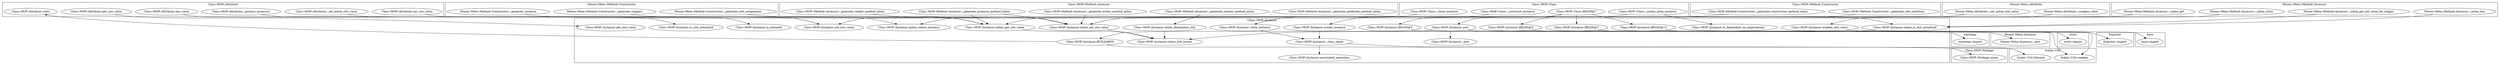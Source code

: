 digraph {
graph [overlap=false]
subgraph cluster_warnings {
	label="warnings";
	"warnings::import";
}
subgraph cluster_Moose_Meta_Method_Constructor {
	label="Moose::Meta::Method::Constructor";
	"Moose::Meta::Method::Constructor::_generate_instance";
	"Moose::Meta::Method::Constructor::_generate_slot_assignment";
	"Moose::Meta::Method::Constructor::_generate_triggers";
}
subgraph cluster_Moose_Meta_Instance {
	label="Moose::Meta::Instance";
	"Moose::Meta::Instance::_new";
}
subgraph cluster_Scalar_Util {
	label="Scalar::Util";
	"Scalar::Util::blessed";
	"Scalar::Util::weaken";
}
subgraph cluster_Class_MOP_Method_Accessor {
	label="Class::MOP::Method::Accessor";
	"Class::MOP::Method::Accessor::_generate_accessor_method_inline";
	"Class::MOP::Method::Accessor::_generate_writer_method_inline";
	"Class::MOP::Method::Accessor::_generate_reader_method_inline";
	"Class::MOP::Method::Accessor::_generate_clearer_method_inline";
	"Class::MOP::Method::Accessor::_generate_predicate_method_inline";
}
subgraph cluster_base {
	label="base";
	"base::import";
}
subgraph cluster_strict {
	label="strict";
	"strict::import";
}
subgraph cluster_Class_MOP_Class {
	label="Class::MOP::Class";
	"Class::MOP::Class::_create_meta_instance";
	"Class::MOP::Class::BEGIN@7";
	"Class::MOP::Class::_construct_instance";
	"Class::MOP::Class::_clone_instance";
}
subgraph cluster_Class_MOP_Instance {
	label="Class::MOP::Instance";
	"Class::MOP::Instance::inline_is_slot_initialized";
	"Class::MOP::Instance::_class_name";
	"Class::MOP::Instance::is_dependent_on_superclasses";
	"Class::MOP::Instance::BEGIN@5";
	"Class::MOP::Instance::is_inlinable";
	"Class::MOP::Instance::new";
	"Class::MOP::Instance::inline_get_slot_value";
	"Class::MOP::Instance::BUILDARGS";
	"Class::MOP::Instance::BEGIN@4";
	"Class::MOP::Instance::set_slot_value";
	"Class::MOP::Instance::_new";
	"Class::MOP::Instance::create_instance";
	"Class::MOP::Instance::get_slot_value";
	"Class::MOP::Instance::inline_set_slot_value";
	"Class::MOP::Instance::weaken_slot_value";
	"Class::MOP::Instance::is_slot_initialized";
	"Class::MOP::Instance::inline_deinitialize_slot";
	"Class::MOP::Instance::associated_metaclass";
	"Class::MOP::Instance::clone_instance";
	"Class::MOP::Instance::inline_create_instance";
	"Class::MOP::Instance::BEGIN@7";
	"Class::MOP::Instance::inline_slot_access";
	"Class::MOP::Instance::BEGIN@13";
}
subgraph cluster_Class_MOP_Method_Constructor {
	label="Class::MOP::Method::Constructor";
	"Class::MOP::Method::Constructor::_generate_constructor_method_inline";
	"Class::MOP::Method::Constructor::_generate_slot_initializer";
}
subgraph cluster_Exporter {
	label="Exporter";
	"Exporter::import";
}
subgraph cluster_Class_MOP_Attribute {
	label="Class::MOP::Attribute";
	"Class::MOP::Attribute::_process_accessors";
	"Class::MOP::Attribute::set_raw_value";
	"Class::MOP::Attribute::slots";
	"Class::MOP::Attribute::_set_initial_slot_value";
	"Class::MOP::Attribute::has_value";
	"Class::MOP::Attribute::get_raw_value";
}
subgraph cluster_Class_MOP_Package {
	label="Class::MOP::Package";
	"Class::MOP::Package::name";
}
subgraph cluster_Moose_Meta_Attribute {
	label="Moose::Meta::Attribute";
	"Moose::Meta::Attribute::_weaken_value";
	"Moose::Meta::Attribute::_set_initial_slot_value";
}
subgraph cluster_Moose_Meta_Method_Accessor {
	label="Moose::Meta::Method::Accessor";
	"Moose::Meta::Method::Accessor::_inline_has";
	"Moose::Meta::Method::Accessor::_inline_get";
	"Moose::Meta::Method::Accessor::_inline_store";
	"Moose::Meta::Method::Accessor::_inline_get_old_value_for_trigger";
}
"Class::MOP::Class::_create_meta_instance" -> "Class::MOP::Instance::new";
"Class::MOP::Attribute::_process_accessors" -> "Class::MOP::Instance::is_inlinable";
"Class::MOP::Instance::BEGIN@7" -> "Exporter::import";
"Class::MOP::Instance::inline_deinitialize_slot" -> "Class::MOP::Instance::inline_slot_access";
"Class::MOP::Instance::inline_is_slot_initialized" -> "Class::MOP::Instance::inline_slot_access";
"Class::MOP::Instance::inline_get_slot_value" -> "Class::MOP::Instance::inline_slot_access";
"Class::MOP::Instance::inline_set_slot_value" -> "Class::MOP::Instance::inline_slot_access";
"Class::MOP::Class::BEGIN@7" -> "Class::MOP::Instance::BEGIN@4";
"Class::MOP::Instance::new" -> "Class::MOP::Instance::_new";
"Class::MOP::Class::BEGIN@7" -> "Class::MOP::Instance::BEGIN@7";
"Class::MOP::Instance::new" -> "Class::MOP::Instance::BUILDARGS";
"Class::MOP::Attribute::set_raw_value" -> "Class::MOP::Instance::set_slot_value";
"Class::MOP::Attribute::_set_initial_slot_value" -> "Class::MOP::Instance::set_slot_value";
"Moose::Meta::Attribute::_set_initial_slot_value" -> "Class::MOP::Instance::set_slot_value";
"Class::MOP::Instance::BUILDARGS" -> "Scalar::Util::blessed";
"Class::MOP::Attribute::get_raw_value" -> "Class::MOP::Instance::get_slot_value";
"Class::MOP::Class::BEGIN@7" -> "Class::MOP::Instance::BEGIN@13";
"Moose::Meta::Method::Accessor::_inline_has" -> "Class::MOP::Instance::inline_is_slot_initialized";
"Moose::Meta::Method::Accessor::_inline_get_old_value_for_trigger" -> "Class::MOP::Instance::inline_is_slot_initialized";
"Class::MOP::Method::Accessor::_generate_predicate_method_inline" -> "Class::MOP::Instance::inline_is_slot_initialized";
"Class::MOP::Class::BEGIN@7" -> "Class::MOP::Instance::BEGIN@5";
"Class::MOP::Instance::BUILDARGS" -> "Class::MOP::Attribute::slots";
"Class::MOP::Class::_construct_instance" -> "Class::MOP::Instance::create_instance";
"Moose::Meta::Attribute::_weaken_value" -> "Class::MOP::Instance::weaken_slot_value";
"Class::MOP::Instance::weaken_slot_value" -> "Scalar::Util::weaken";
"Class::MOP::Instance::new" -> "Scalar::Util::weaken";
"Class::MOP::Instance::_class_name" -> "Class::MOP::Instance::associated_metaclass";
"Class::MOP::Method::Constructor::_generate_constructor_method_inline" -> "Class::MOP::Instance::inline_create_instance";
"Moose::Meta::Method::Constructor::_generate_instance" -> "Class::MOP::Instance::inline_create_instance";
"Class::MOP::Class::_clone_instance" -> "Class::MOP::Instance::clone_instance";
"Class::MOP::Class::_create_meta_instance" -> "Class::MOP::Instance::is_dependent_on_superclasses";
"Class::MOP::Instance::BEGIN@13" -> "base::import";
"Class::MOP::Instance::BEGIN@5" -> "warnings::import";
"Class::MOP::Instance::create_instance" -> "Class::MOP::Instance::_class_name";
"Class::MOP::Instance::clone_instance" -> "Class::MOP::Instance::_class_name";
"Class::MOP::Instance::new" -> "Moose::Meta::Instance::_new";
"Class::MOP::Method::Accessor::_generate_accessor_method_inline" -> "Class::MOP::Instance::inline_set_slot_value";
"Class::MOP::Method::Accessor::_generate_writer_method_inline" -> "Class::MOP::Instance::inline_set_slot_value";
"Moose::Meta::Method::Constructor::_generate_slot_assignment" -> "Class::MOP::Instance::inline_set_slot_value";
"Moose::Meta::Method::Accessor::_inline_store" -> "Class::MOP::Instance::inline_set_slot_value";
"Class::MOP::Method::Constructor::_generate_slot_initializer" -> "Class::MOP::Instance::inline_set_slot_value";
"Class::MOP::Attribute::has_value" -> "Class::MOP::Instance::is_slot_initialized";
"Class::MOP::Instance::_class_name" -> "Class::MOP::Package::name";
"Class::MOP::Method::Accessor::_generate_accessor_method_inline" -> "Class::MOP::Instance::inline_get_slot_value";
"Moose::Meta::Method::Accessor::_inline_get" -> "Class::MOP::Instance::inline_get_slot_value";
"Class::MOP::Method::Accessor::_generate_reader_method_inline" -> "Class::MOP::Instance::inline_get_slot_value";
"Moose::Meta::Method::Constructor::_generate_triggers" -> "Class::MOP::Instance::inline_get_slot_value";
"Class::MOP::Method::Accessor::_generate_clearer_method_inline" -> "Class::MOP::Instance::inline_deinitialize_slot";
"Class::MOP::Instance::BEGIN@4" -> "strict::import";
}
